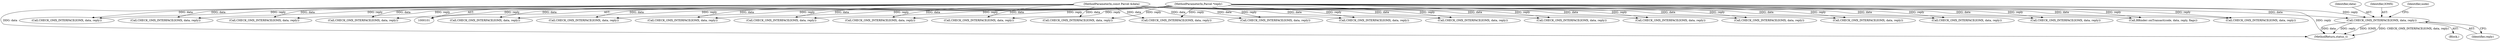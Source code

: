 digraph "0_Android_1171e7c047bf79e7c93342bb6a812c9edd86aa84@pointer" {
"1000871" [label="(Call,CHECK_OMX_INTERFACE(IOMX, data, reply))"];
"1000103" [label="(MethodParameterIn,const Parcel &data)"];
"1000104" [label="(MethodParameterIn,Parcel *reply)"];
"1000806" [label="(Call,CHECK_OMX_INTERFACE(IOMX, data, reply))"];
"1000871" [label="(Call,CHECK_OMX_INTERFACE(IOMX, data, reply))"];
"1000874" [label="(Identifier,reply)"];
"1000112" [label="(Call,CHECK_OMX_INTERFACE(IOMX, data, reply))"];
"1000276" [label="(Call,CHECK_OMX_INTERFACE(IOMX, data, reply))"];
"1000486" [label="(Call,CHECK_OMX_INTERFACE(IOMX, data, reply))"];
"1000622" [label="(Call,CHECK_OMX_INTERFACE(IOMX, data, reply))"];
"1000873" [label="(Identifier,data)"];
"1001056" [label="(MethodReturn,status_t)"];
"1001051" [label="(Call,BBinder::onTransact(code, data, reply, flags))"];
"1000918" [label="(Call,CHECK_OMX_INTERFACE(IOMX, data, reply))"];
"1000419" [label="(Call,CHECK_OMX_INTERFACE(IOMX, data, reply))"];
"1000712" [label="(Call,CHECK_OMX_INTERFACE(IOMX, data, reply))"];
"1000947" [label="(Call,CHECK_OMX_INTERFACE(IOMX, data, reply))"];
"1000870" [label="(Block,)"];
"1000872" [label="(Identifier,IOMX)"];
"1000971" [label="(Call,CHECK_OMX_INTERFACE(IOMX, data, reply))"];
"1000580" [label="(Call,CHECK_OMX_INTERFACE(IOMX, data, reply))"];
"1001015" [label="(Call,CHECK_OMX_INTERFACE(IOMX, data, reply))"];
"1000136" [label="(Call,CHECK_OMX_INTERFACE(IOMX, data, reply))"];
"1000452" [label="(Call,CHECK_OMX_INTERFACE(IOMX, data, reply))"];
"1000390" [label="(Call,CHECK_OMX_INTERFACE(IOMX, data, reply))"];
"1000104" [label="(MethodParameterIn,Parcel *reply)"];
"1000103" [label="(MethodParameterIn,const Parcel &data)"];
"1000679" [label="(Call,CHECK_OMX_INTERFACE(IOMX, data, reply))"];
"1000243" [label="(Call,CHECK_OMX_INTERFACE(IOMX, data, reply))"];
"1000533" [label="(Call,CHECK_OMX_INTERFACE(IOMX, data, reply))"];
"1000877" [label="(Identifier,node)"];
"1000658" [label="(Call,CHECK_OMX_INTERFACE(IOMX, data, reply))"];
"1000755" [label="(Call,CHECK_OMX_INTERFACE(IOMX, data, reply))"];
"1000226" [label="(Call,CHECK_OMX_INTERFACE(IOMX, data, reply))"];
"1000186" [label="(Call,CHECK_OMX_INTERFACE(IOMX, data, reply))"];
"1000871" -> "1000870"  [label="AST: "];
"1000871" -> "1000874"  [label="CFG: "];
"1000872" -> "1000871"  [label="AST: "];
"1000873" -> "1000871"  [label="AST: "];
"1000874" -> "1000871"  [label="AST: "];
"1000877" -> "1000871"  [label="CFG: "];
"1000871" -> "1001056"  [label="DDG: reply"];
"1000871" -> "1001056"  [label="DDG: IOMX"];
"1000871" -> "1001056"  [label="DDG: CHECK_OMX_INTERFACE(IOMX, data, reply)"];
"1000871" -> "1001056"  [label="DDG: data"];
"1000103" -> "1000871"  [label="DDG: data"];
"1000104" -> "1000871"  [label="DDG: reply"];
"1000103" -> "1000101"  [label="AST: "];
"1000103" -> "1001056"  [label="DDG: data"];
"1000103" -> "1000112"  [label="DDG: data"];
"1000103" -> "1000136"  [label="DDG: data"];
"1000103" -> "1000186"  [label="DDG: data"];
"1000103" -> "1000226"  [label="DDG: data"];
"1000103" -> "1000243"  [label="DDG: data"];
"1000103" -> "1000276"  [label="DDG: data"];
"1000103" -> "1000390"  [label="DDG: data"];
"1000103" -> "1000419"  [label="DDG: data"];
"1000103" -> "1000452"  [label="DDG: data"];
"1000103" -> "1000486"  [label="DDG: data"];
"1000103" -> "1000533"  [label="DDG: data"];
"1000103" -> "1000580"  [label="DDG: data"];
"1000103" -> "1000622"  [label="DDG: data"];
"1000103" -> "1000658"  [label="DDG: data"];
"1000103" -> "1000679"  [label="DDG: data"];
"1000103" -> "1000712"  [label="DDG: data"];
"1000103" -> "1000755"  [label="DDG: data"];
"1000103" -> "1000806"  [label="DDG: data"];
"1000103" -> "1000918"  [label="DDG: data"];
"1000103" -> "1000947"  [label="DDG: data"];
"1000103" -> "1000971"  [label="DDG: data"];
"1000103" -> "1001015"  [label="DDG: data"];
"1000103" -> "1001051"  [label="DDG: data"];
"1000104" -> "1000101"  [label="AST: "];
"1000104" -> "1001056"  [label="DDG: reply"];
"1000104" -> "1000112"  [label="DDG: reply"];
"1000104" -> "1000136"  [label="DDG: reply"];
"1000104" -> "1000186"  [label="DDG: reply"];
"1000104" -> "1000226"  [label="DDG: reply"];
"1000104" -> "1000243"  [label="DDG: reply"];
"1000104" -> "1000276"  [label="DDG: reply"];
"1000104" -> "1000390"  [label="DDG: reply"];
"1000104" -> "1000419"  [label="DDG: reply"];
"1000104" -> "1000452"  [label="DDG: reply"];
"1000104" -> "1000486"  [label="DDG: reply"];
"1000104" -> "1000533"  [label="DDG: reply"];
"1000104" -> "1000580"  [label="DDG: reply"];
"1000104" -> "1000622"  [label="DDG: reply"];
"1000104" -> "1000658"  [label="DDG: reply"];
"1000104" -> "1000679"  [label="DDG: reply"];
"1000104" -> "1000712"  [label="DDG: reply"];
"1000104" -> "1000755"  [label="DDG: reply"];
"1000104" -> "1000806"  [label="DDG: reply"];
"1000104" -> "1000918"  [label="DDG: reply"];
"1000104" -> "1000947"  [label="DDG: reply"];
"1000104" -> "1000971"  [label="DDG: reply"];
"1000104" -> "1001015"  [label="DDG: reply"];
"1000104" -> "1001051"  [label="DDG: reply"];
}
